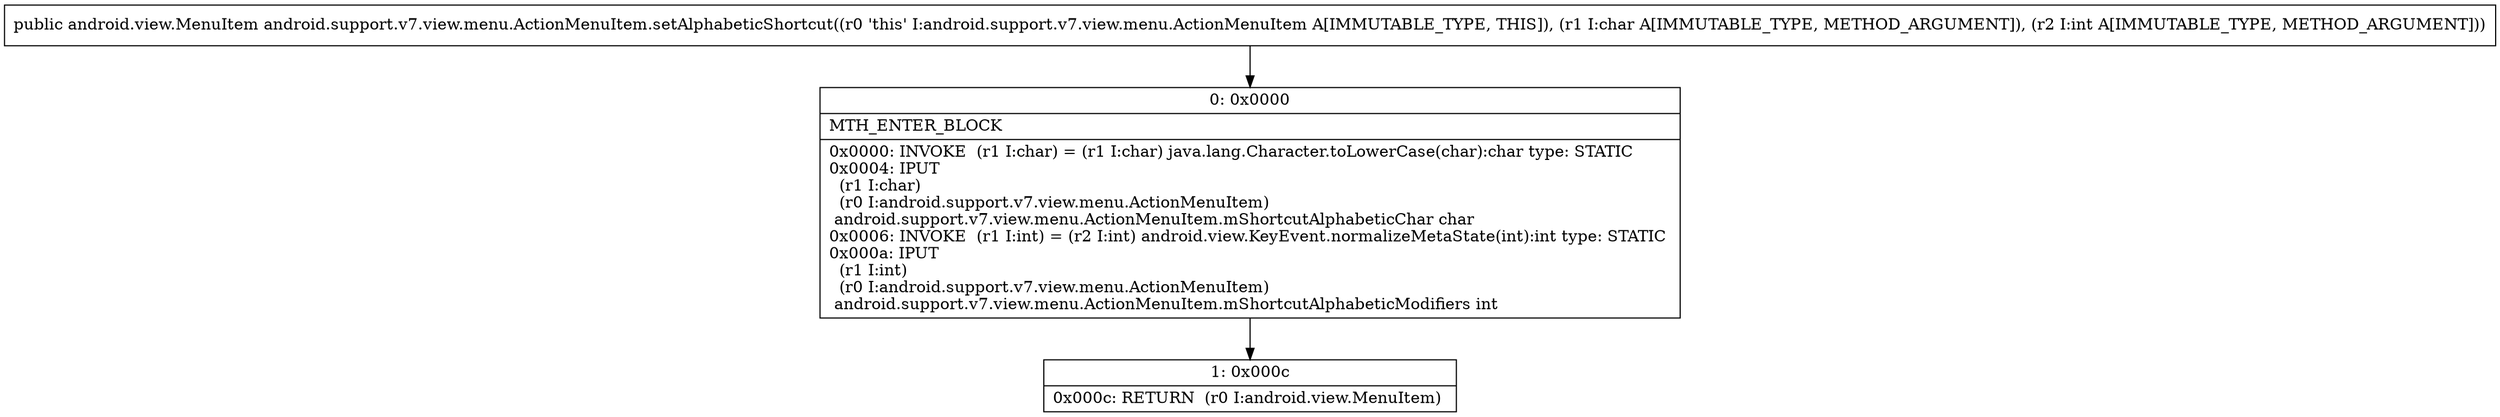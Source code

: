 digraph "CFG forandroid.support.v7.view.menu.ActionMenuItem.setAlphabeticShortcut(CI)Landroid\/view\/MenuItem;" {
Node_0 [shape=record,label="{0\:\ 0x0000|MTH_ENTER_BLOCK\l|0x0000: INVOKE  (r1 I:char) = (r1 I:char) java.lang.Character.toLowerCase(char):char type: STATIC \l0x0004: IPUT  \l  (r1 I:char)\l  (r0 I:android.support.v7.view.menu.ActionMenuItem)\l android.support.v7.view.menu.ActionMenuItem.mShortcutAlphabeticChar char \l0x0006: INVOKE  (r1 I:int) = (r2 I:int) android.view.KeyEvent.normalizeMetaState(int):int type: STATIC \l0x000a: IPUT  \l  (r1 I:int)\l  (r0 I:android.support.v7.view.menu.ActionMenuItem)\l android.support.v7.view.menu.ActionMenuItem.mShortcutAlphabeticModifiers int \l}"];
Node_1 [shape=record,label="{1\:\ 0x000c|0x000c: RETURN  (r0 I:android.view.MenuItem) \l}"];
MethodNode[shape=record,label="{public android.view.MenuItem android.support.v7.view.menu.ActionMenuItem.setAlphabeticShortcut((r0 'this' I:android.support.v7.view.menu.ActionMenuItem A[IMMUTABLE_TYPE, THIS]), (r1 I:char A[IMMUTABLE_TYPE, METHOD_ARGUMENT]), (r2 I:int A[IMMUTABLE_TYPE, METHOD_ARGUMENT])) }"];
MethodNode -> Node_0;
Node_0 -> Node_1;
}

